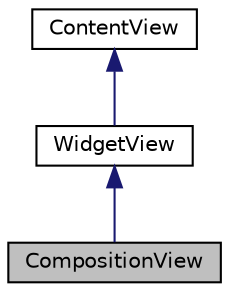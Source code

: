 digraph "CompositionView"
{
 // LATEX_PDF_SIZE
  edge [fontname="Helvetica",fontsize="10",labelfontname="Helvetica",labelfontsize="10"];
  node [fontname="Helvetica",fontsize="10",shape=record];
  Node1 [label="CompositionView",height=0.2,width=0.4,color="black", fillcolor="grey75", style="filled", fontcolor="black",tooltip=" "];
  Node2 -> Node1 [dir="back",color="midnightblue",fontsize="10",style="solid"];
  Node2 [label="WidgetView",height=0.2,width=0.4,color="black", fillcolor="white", style="filled",URL="$classWidgetView.html",tooltip=" "];
  Node3 -> Node2 [dir="back",color="midnightblue",fontsize="10",style="solid"];
  Node3 [label="ContentView",height=0.2,width=0.4,color="black", fillcolor="white", style="filled",URL="$classContentView.html",tooltip=" "];
}
